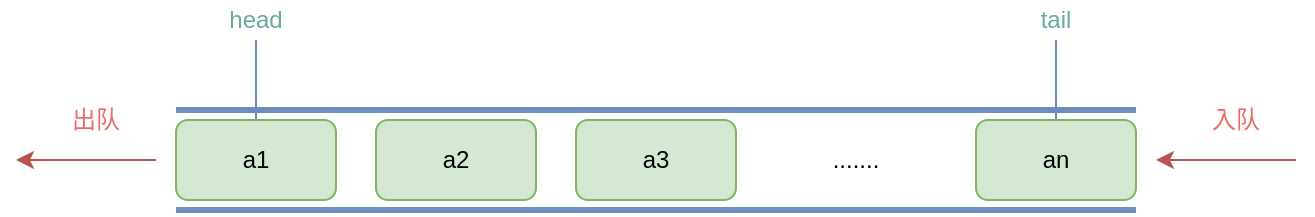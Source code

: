 <mxfile version="12.4.2" type="device" pages="1"><diagram id="K_nLAfssZMc5-fCzkgrM" name="Page-1"><mxGraphModel dx="946" dy="604" grid="1" gridSize="10" guides="1" tooltips="1" connect="1" arrows="1" fold="1" page="1" pageScale="1" pageWidth="827" pageHeight="1169" math="0" shadow="0"><root><mxCell id="0"/><mxCell id="1" parent="0"/><mxCell id="zF2H7yvwXJKEZj9Un-Qt-1" value="" style="endArrow=none;html=1;strokeWidth=3;fillColor=#dae8fc;strokeColor=#6c8ebf;" edge="1" parent="1"><mxGeometry width="50" height="50" relative="1" as="geometry"><mxPoint x="200" y="115" as="sourcePoint"/><mxPoint x="680" y="115" as="targetPoint"/></mxGeometry></mxCell><mxCell id="zF2H7yvwXJKEZj9Un-Qt-3" value="a1" style="rounded=1;whiteSpace=wrap;html=1;fillColor=#d5e8d4;strokeColor=#82b366;" vertex="1" parent="1"><mxGeometry x="200" y="120" width="80" height="40" as="geometry"/></mxCell><mxCell id="zF2H7yvwXJKEZj9Un-Qt-4" value="a2" style="rounded=1;whiteSpace=wrap;html=1;fillColor=#d5e8d4;strokeColor=#82b366;" vertex="1" parent="1"><mxGeometry x="300" y="120" width="80" height="40" as="geometry"/></mxCell><mxCell id="zF2H7yvwXJKEZj9Un-Qt-5" value="a3" style="rounded=1;whiteSpace=wrap;html=1;fillColor=#d5e8d4;strokeColor=#82b366;" vertex="1" parent="1"><mxGeometry x="400" y="120" width="80" height="40" as="geometry"/></mxCell><mxCell id="zF2H7yvwXJKEZj9Un-Qt-6" value="......." style="text;html=1;strokeColor=none;fillColor=none;align=center;verticalAlign=middle;whiteSpace=wrap;rounded=0;" vertex="1" parent="1"><mxGeometry x="520" y="130" width="40" height="20" as="geometry"/></mxCell><mxCell id="zF2H7yvwXJKEZj9Un-Qt-7" value="an" style="rounded=1;whiteSpace=wrap;html=1;fillColor=#d5e8d4;strokeColor=#82b366;" vertex="1" parent="1"><mxGeometry x="600" y="120" width="80" height="40" as="geometry"/></mxCell><mxCell id="zF2H7yvwXJKEZj9Un-Qt-8" value="" style="endArrow=none;html=1;strokeWidth=3;exitX=0;exitY=1;exitDx=0;exitDy=0;entryX=1;entryY=1;entryDx=0;entryDy=0;fillColor=#dae8fc;strokeColor=#6c8ebf;" edge="1" parent="1"><mxGeometry width="50" height="50" relative="1" as="geometry"><mxPoint x="200" y="165" as="sourcePoint"/><mxPoint x="680" y="165" as="targetPoint"/></mxGeometry></mxCell><mxCell id="zF2H7yvwXJKEZj9Un-Qt-9" value="" style="endArrow=classic;html=1;strokeWidth=1;fillColor=#f8cecc;strokeColor=#b85450;" edge="1" parent="1"><mxGeometry width="50" height="50" relative="1" as="geometry"><mxPoint x="760" y="140" as="sourcePoint"/><mxPoint x="690" y="140" as="targetPoint"/></mxGeometry></mxCell><mxCell id="zF2H7yvwXJKEZj9Un-Qt-10" value="" style="endArrow=classic;html=1;strokeWidth=1;fillColor=#f8cecc;strokeColor=#b85450;" edge="1" parent="1"><mxGeometry width="50" height="50" relative="1" as="geometry"><mxPoint x="190" y="140" as="sourcePoint"/><mxPoint x="120" y="140" as="targetPoint"/></mxGeometry></mxCell><mxCell id="zF2H7yvwXJKEZj9Un-Qt-11" value="head" style="text;html=1;align=center;verticalAlign=middle;whiteSpace=wrap;rounded=0;fontColor=#67AB9F;" vertex="1" parent="1"><mxGeometry x="220" y="60" width="40" height="20" as="geometry"/></mxCell><mxCell id="zF2H7yvwXJKEZj9Un-Qt-12" value="" style="endArrow=none;html=1;strokeWidth=1;entryX=0.5;entryY=1;entryDx=0;entryDy=0;exitX=0.5;exitY=0;exitDx=0;exitDy=0;fillColor=#dae8fc;strokeColor=#6c8ebf;" edge="1" parent="1" source="zF2H7yvwXJKEZj9Un-Qt-3" target="zF2H7yvwXJKEZj9Un-Qt-11"><mxGeometry width="50" height="50" relative="1" as="geometry"><mxPoint x="240" y="110" as="sourcePoint"/><mxPoint x="430" y="20" as="targetPoint"/></mxGeometry></mxCell><mxCell id="zF2H7yvwXJKEZj9Un-Qt-14" value="tail" style="text;html=1;align=center;verticalAlign=middle;whiteSpace=wrap;rounded=0;fontColor=#67AB9F;" vertex="1" parent="1"><mxGeometry x="620" y="60" width="40" height="20" as="geometry"/></mxCell><mxCell id="zF2H7yvwXJKEZj9Un-Qt-15" value="" style="endArrow=none;html=1;strokeWidth=1;exitX=0.5;exitY=0;exitDx=0;exitDy=0;entryX=0.5;entryY=1;entryDx=0;entryDy=0;fillColor=#dae8fc;strokeColor=#6c8ebf;" edge="1" parent="1" source="zF2H7yvwXJKEZj9Un-Qt-7" target="zF2H7yvwXJKEZj9Un-Qt-14"><mxGeometry width="50" height="50" relative="1" as="geometry"><mxPoint x="700" y="90" as="sourcePoint"/><mxPoint x="750" y="40" as="targetPoint"/></mxGeometry></mxCell><mxCell id="zF2H7yvwXJKEZj9Un-Qt-16" value="入队" style="text;html=1;align=center;verticalAlign=middle;whiteSpace=wrap;rounded=0;fontColor=#EA6B66;" vertex="1" parent="1"><mxGeometry x="710" y="110" width="40" height="20" as="geometry"/></mxCell><mxCell id="zF2H7yvwXJKEZj9Un-Qt-17" value="出队" style="text;html=1;align=center;verticalAlign=middle;whiteSpace=wrap;rounded=0;fontColor=#EA6B66;" vertex="1" parent="1"><mxGeometry x="140" y="110" width="40" height="20" as="geometry"/></mxCell></root></mxGraphModel></diagram></mxfile>